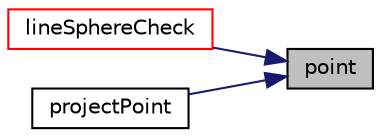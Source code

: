 digraph "point"
{
 // LATEX_PDF_SIZE
  edge [fontname="Helvetica",fontsize="10",labelfontname="Helvetica",labelfontsize="10"];
  node [fontname="Helvetica",fontsize="10",shape=record];
  rankdir="RL";
  Node1 [label="point",height=0.2,width=0.4,color="black", fillcolor="grey75", style="filled", fontcolor="black",tooltip=" "];
  Node1 -> Node2 [dir="back",color="midnightblue",fontsize="10",style="solid",fontname="Helvetica"];
  Node2 [label="lineSphereCheck",height=0.2,width=0.4,color="red", fillcolor="white", style="filled",URL="$structpFlow_1_1sphTriInteraction_1_1pLine.html#aabd9c83babb8fd250cae2482ddea4f13",tooltip=" "];
  Node1 -> Node5 [dir="back",color="midnightblue",fontsize="10",style="solid",fontname="Helvetica"];
  Node5 [label="projectPoint",height=0.2,width=0.4,color="black", fillcolor="white", style="filled",URL="$structpFlow_1_1sphTriInteraction_1_1pLine.html#a03c6784ff46ffab948664762095b0c47",tooltip=" "];
}
